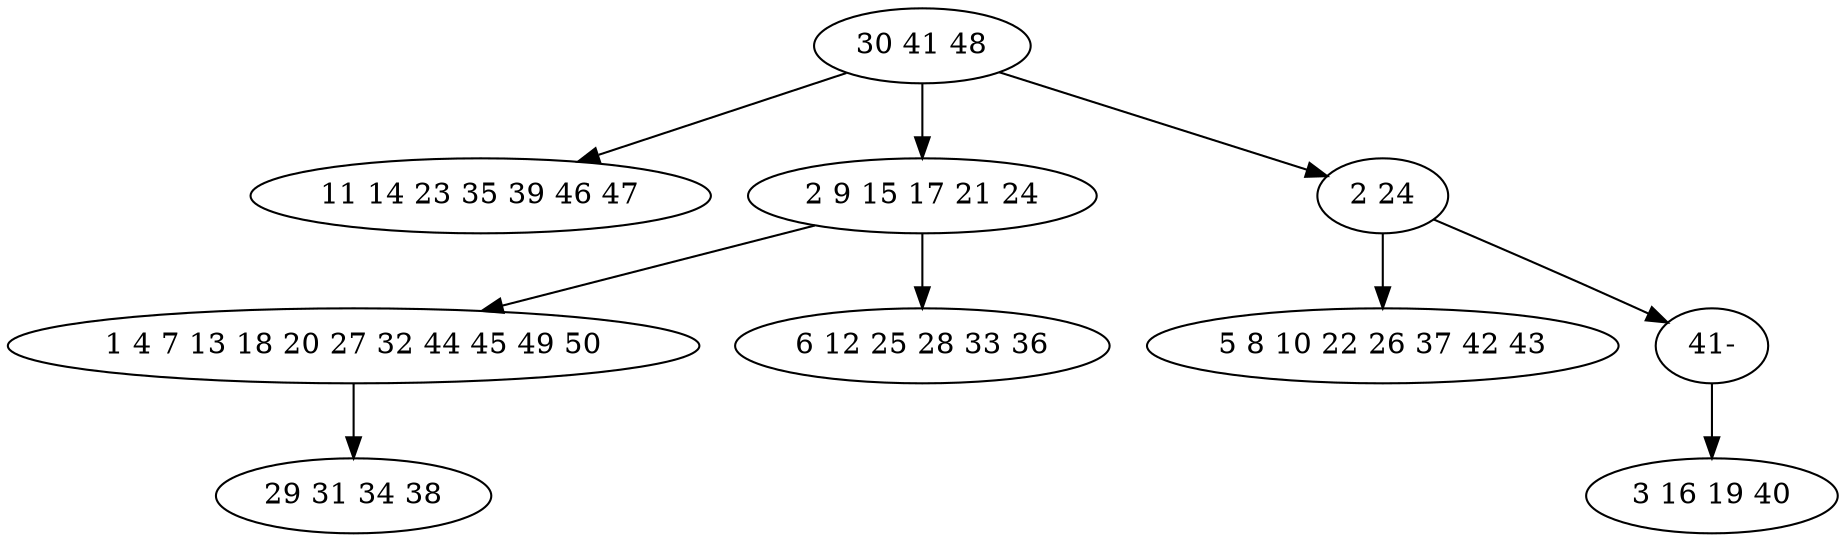 digraph true_tree {
	"0" -> "1"
	"0" -> "2"
	"2" -> "3"
	"2" -> "4"
	"0" -> "5"
	"5" -> "6"
	"5" -> "9"
	"3" -> "8"
	"9" -> "7"
	"0" [label="30 41 48"];
	"1" [label="11 14 23 35 39 46 47"];
	"2" [label="2 9 15 17 21 24"];
	"3" [label="1 4 7 13 18 20 27 32 44 45 49 50"];
	"4" [label="6 12 25 28 33 36"];
	"5" [label="2 24"];
	"6" [label="5 8 10 22 26 37 42 43"];
	"7" [label="3 16 19 40"];
	"8" [label="29 31 34 38"];
	"9" [label="41-"];
}
